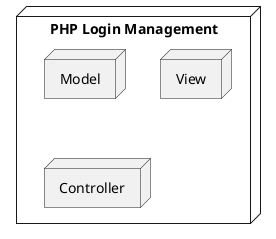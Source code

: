 @startuml php_login_mvc

node "PHP Login Management" {
   node "Model" as Model
   node "View" as View
   node "Controller" as Controller
}

@enduml
